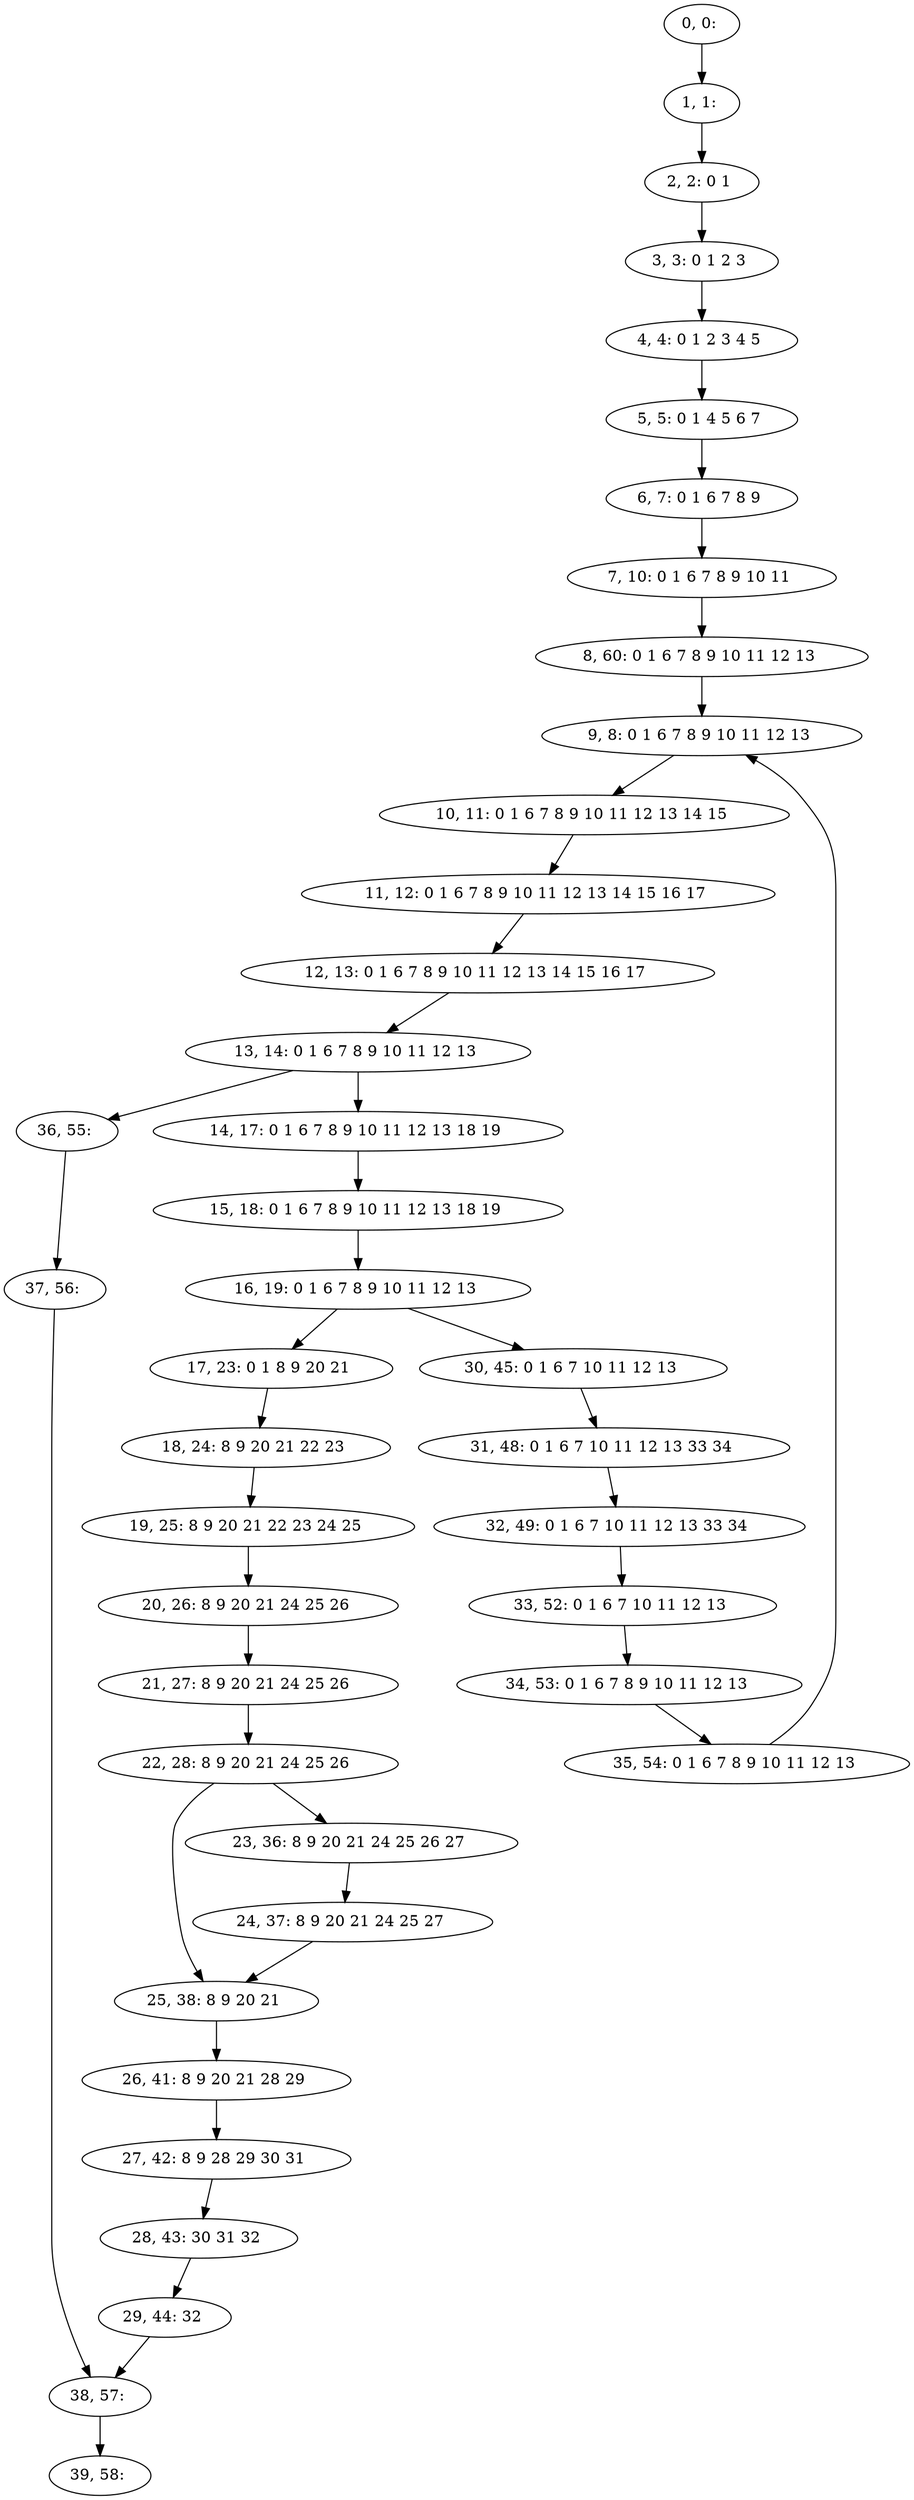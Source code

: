 digraph G {
0[label="0, 0: "];
1[label="1, 1: "];
2[label="2, 2: 0 1 "];
3[label="3, 3: 0 1 2 3 "];
4[label="4, 4: 0 1 2 3 4 5 "];
5[label="5, 5: 0 1 4 5 6 7 "];
6[label="6, 7: 0 1 6 7 8 9 "];
7[label="7, 10: 0 1 6 7 8 9 10 11 "];
8[label="8, 60: 0 1 6 7 8 9 10 11 12 13 "];
9[label="9, 8: 0 1 6 7 8 9 10 11 12 13 "];
10[label="10, 11: 0 1 6 7 8 9 10 11 12 13 14 15 "];
11[label="11, 12: 0 1 6 7 8 9 10 11 12 13 14 15 16 17 "];
12[label="12, 13: 0 1 6 7 8 9 10 11 12 13 14 15 16 17 "];
13[label="13, 14: 0 1 6 7 8 9 10 11 12 13 "];
14[label="14, 17: 0 1 6 7 8 9 10 11 12 13 18 19 "];
15[label="15, 18: 0 1 6 7 8 9 10 11 12 13 18 19 "];
16[label="16, 19: 0 1 6 7 8 9 10 11 12 13 "];
17[label="17, 23: 0 1 8 9 20 21 "];
18[label="18, 24: 8 9 20 21 22 23 "];
19[label="19, 25: 8 9 20 21 22 23 24 25 "];
20[label="20, 26: 8 9 20 21 24 25 26 "];
21[label="21, 27: 8 9 20 21 24 25 26 "];
22[label="22, 28: 8 9 20 21 24 25 26 "];
23[label="23, 36: 8 9 20 21 24 25 26 27 "];
24[label="24, 37: 8 9 20 21 24 25 27 "];
25[label="25, 38: 8 9 20 21 "];
26[label="26, 41: 8 9 20 21 28 29 "];
27[label="27, 42: 8 9 28 29 30 31 "];
28[label="28, 43: 30 31 32 "];
29[label="29, 44: 32 "];
30[label="30, 45: 0 1 6 7 10 11 12 13 "];
31[label="31, 48: 0 1 6 7 10 11 12 13 33 34 "];
32[label="32, 49: 0 1 6 7 10 11 12 13 33 34 "];
33[label="33, 52: 0 1 6 7 10 11 12 13 "];
34[label="34, 53: 0 1 6 7 8 9 10 11 12 13 "];
35[label="35, 54: 0 1 6 7 8 9 10 11 12 13 "];
36[label="36, 55: "];
37[label="37, 56: "];
38[label="38, 57: "];
39[label="39, 58: "];
0->1 ;
1->2 ;
2->3 ;
3->4 ;
4->5 ;
5->6 ;
6->7 ;
7->8 ;
8->9 ;
9->10 ;
10->11 ;
11->12 ;
12->13 ;
13->14 ;
13->36 ;
14->15 ;
15->16 ;
16->17 ;
16->30 ;
17->18 ;
18->19 ;
19->20 ;
20->21 ;
21->22 ;
22->23 ;
22->25 ;
23->24 ;
24->25 ;
25->26 ;
26->27 ;
27->28 ;
28->29 ;
29->38 ;
30->31 ;
31->32 ;
32->33 ;
33->34 ;
34->35 ;
35->9 ;
36->37 ;
37->38 ;
38->39 ;
}
